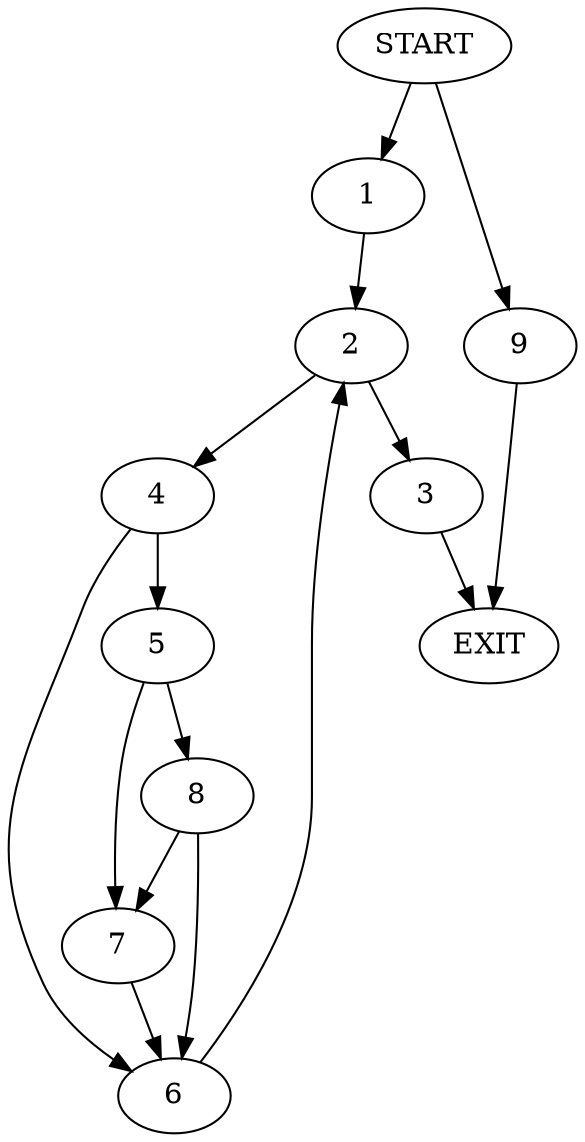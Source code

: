 digraph {
0 [label="START"]
10 [label="EXIT"]
0 -> 1
1 -> 2
2 -> 3
2 -> 4
4 -> 5
4 -> 6
3 -> 10
5 -> 7
5 -> 8
6 -> 2
7 -> 6
8 -> 7
8 -> 6
0 -> 9
9 -> 10
}
